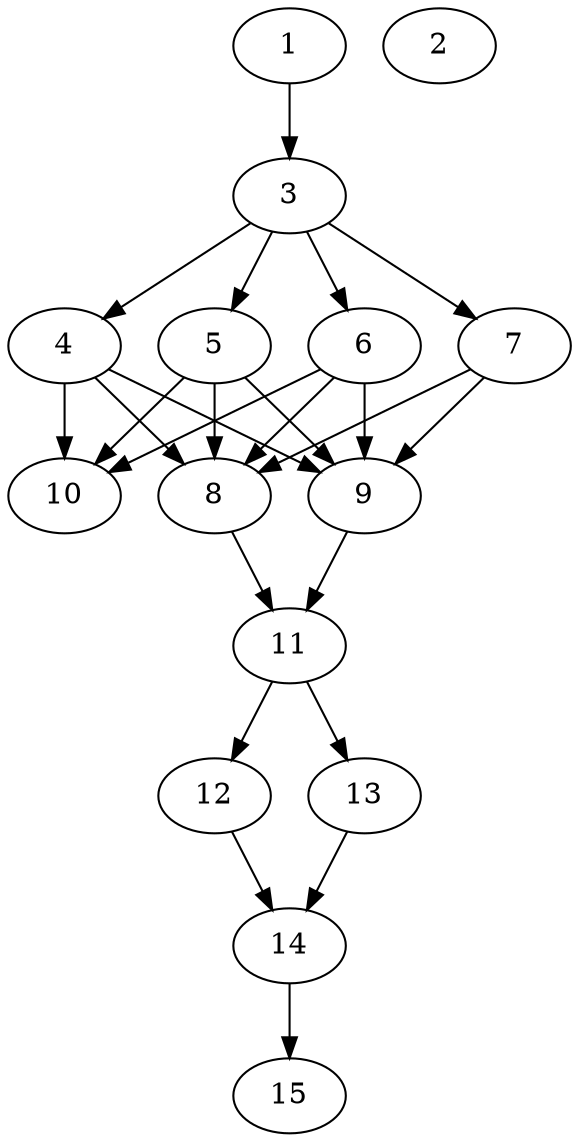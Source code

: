 // DAG automatically generated by daggen at Thu Oct  3 13:59:26 2019
// ./daggen --dot -n 15 --ccr 0.5 --fat 0.5 --regular 0.5 --density 0.9 --mindata 5242880 --maxdata 52428800 
digraph G {
  1 [size="87576576", alpha="0.15", expect_size="43788288"] 
  1 -> 3 [size ="43788288"]
  2 [size="24946688", alpha="0.16", expect_size="12473344"] 
  3 [size="87173120", alpha="0.15", expect_size="43586560"] 
  3 -> 4 [size ="43586560"]
  3 -> 5 [size ="43586560"]
  3 -> 6 [size ="43586560"]
  3 -> 7 [size ="43586560"]
  4 [size="43159552", alpha="0.10", expect_size="21579776"] 
  4 -> 8 [size ="21579776"]
  4 -> 9 [size ="21579776"]
  4 -> 10 [size ="21579776"]
  5 [size="17383424", alpha="0.09", expect_size="8691712"] 
  5 -> 8 [size ="8691712"]
  5 -> 9 [size ="8691712"]
  5 -> 10 [size ="8691712"]
  6 [size="29896704", alpha="0.00", expect_size="14948352"] 
  6 -> 8 [size ="14948352"]
  6 -> 9 [size ="14948352"]
  6 -> 10 [size ="14948352"]
  7 [size="48750592", alpha="0.17", expect_size="24375296"] 
  7 -> 8 [size ="24375296"]
  7 -> 9 [size ="24375296"]
  8 [size="40476672", alpha="0.07", expect_size="20238336"] 
  8 -> 11 [size ="20238336"]
  9 [size="45740032", alpha="0.18", expect_size="22870016"] 
  9 -> 11 [size ="22870016"]
  10 [size="46010368", alpha="0.19", expect_size="23005184"] 
  11 [size="36292608", alpha="0.18", expect_size="18146304"] 
  11 -> 12 [size ="18146304"]
  11 -> 13 [size ="18146304"]
  12 [size="12849152", alpha="0.05", expect_size="6424576"] 
  12 -> 14 [size ="6424576"]
  13 [size="86796288", alpha="0.19", expect_size="43398144"] 
  13 -> 14 [size ="43398144"]
  14 [size="61112320", alpha="0.12", expect_size="30556160"] 
  14 -> 15 [size ="30556160"]
  15 [size="13717504", alpha="0.13", expect_size="6858752"] 
}
